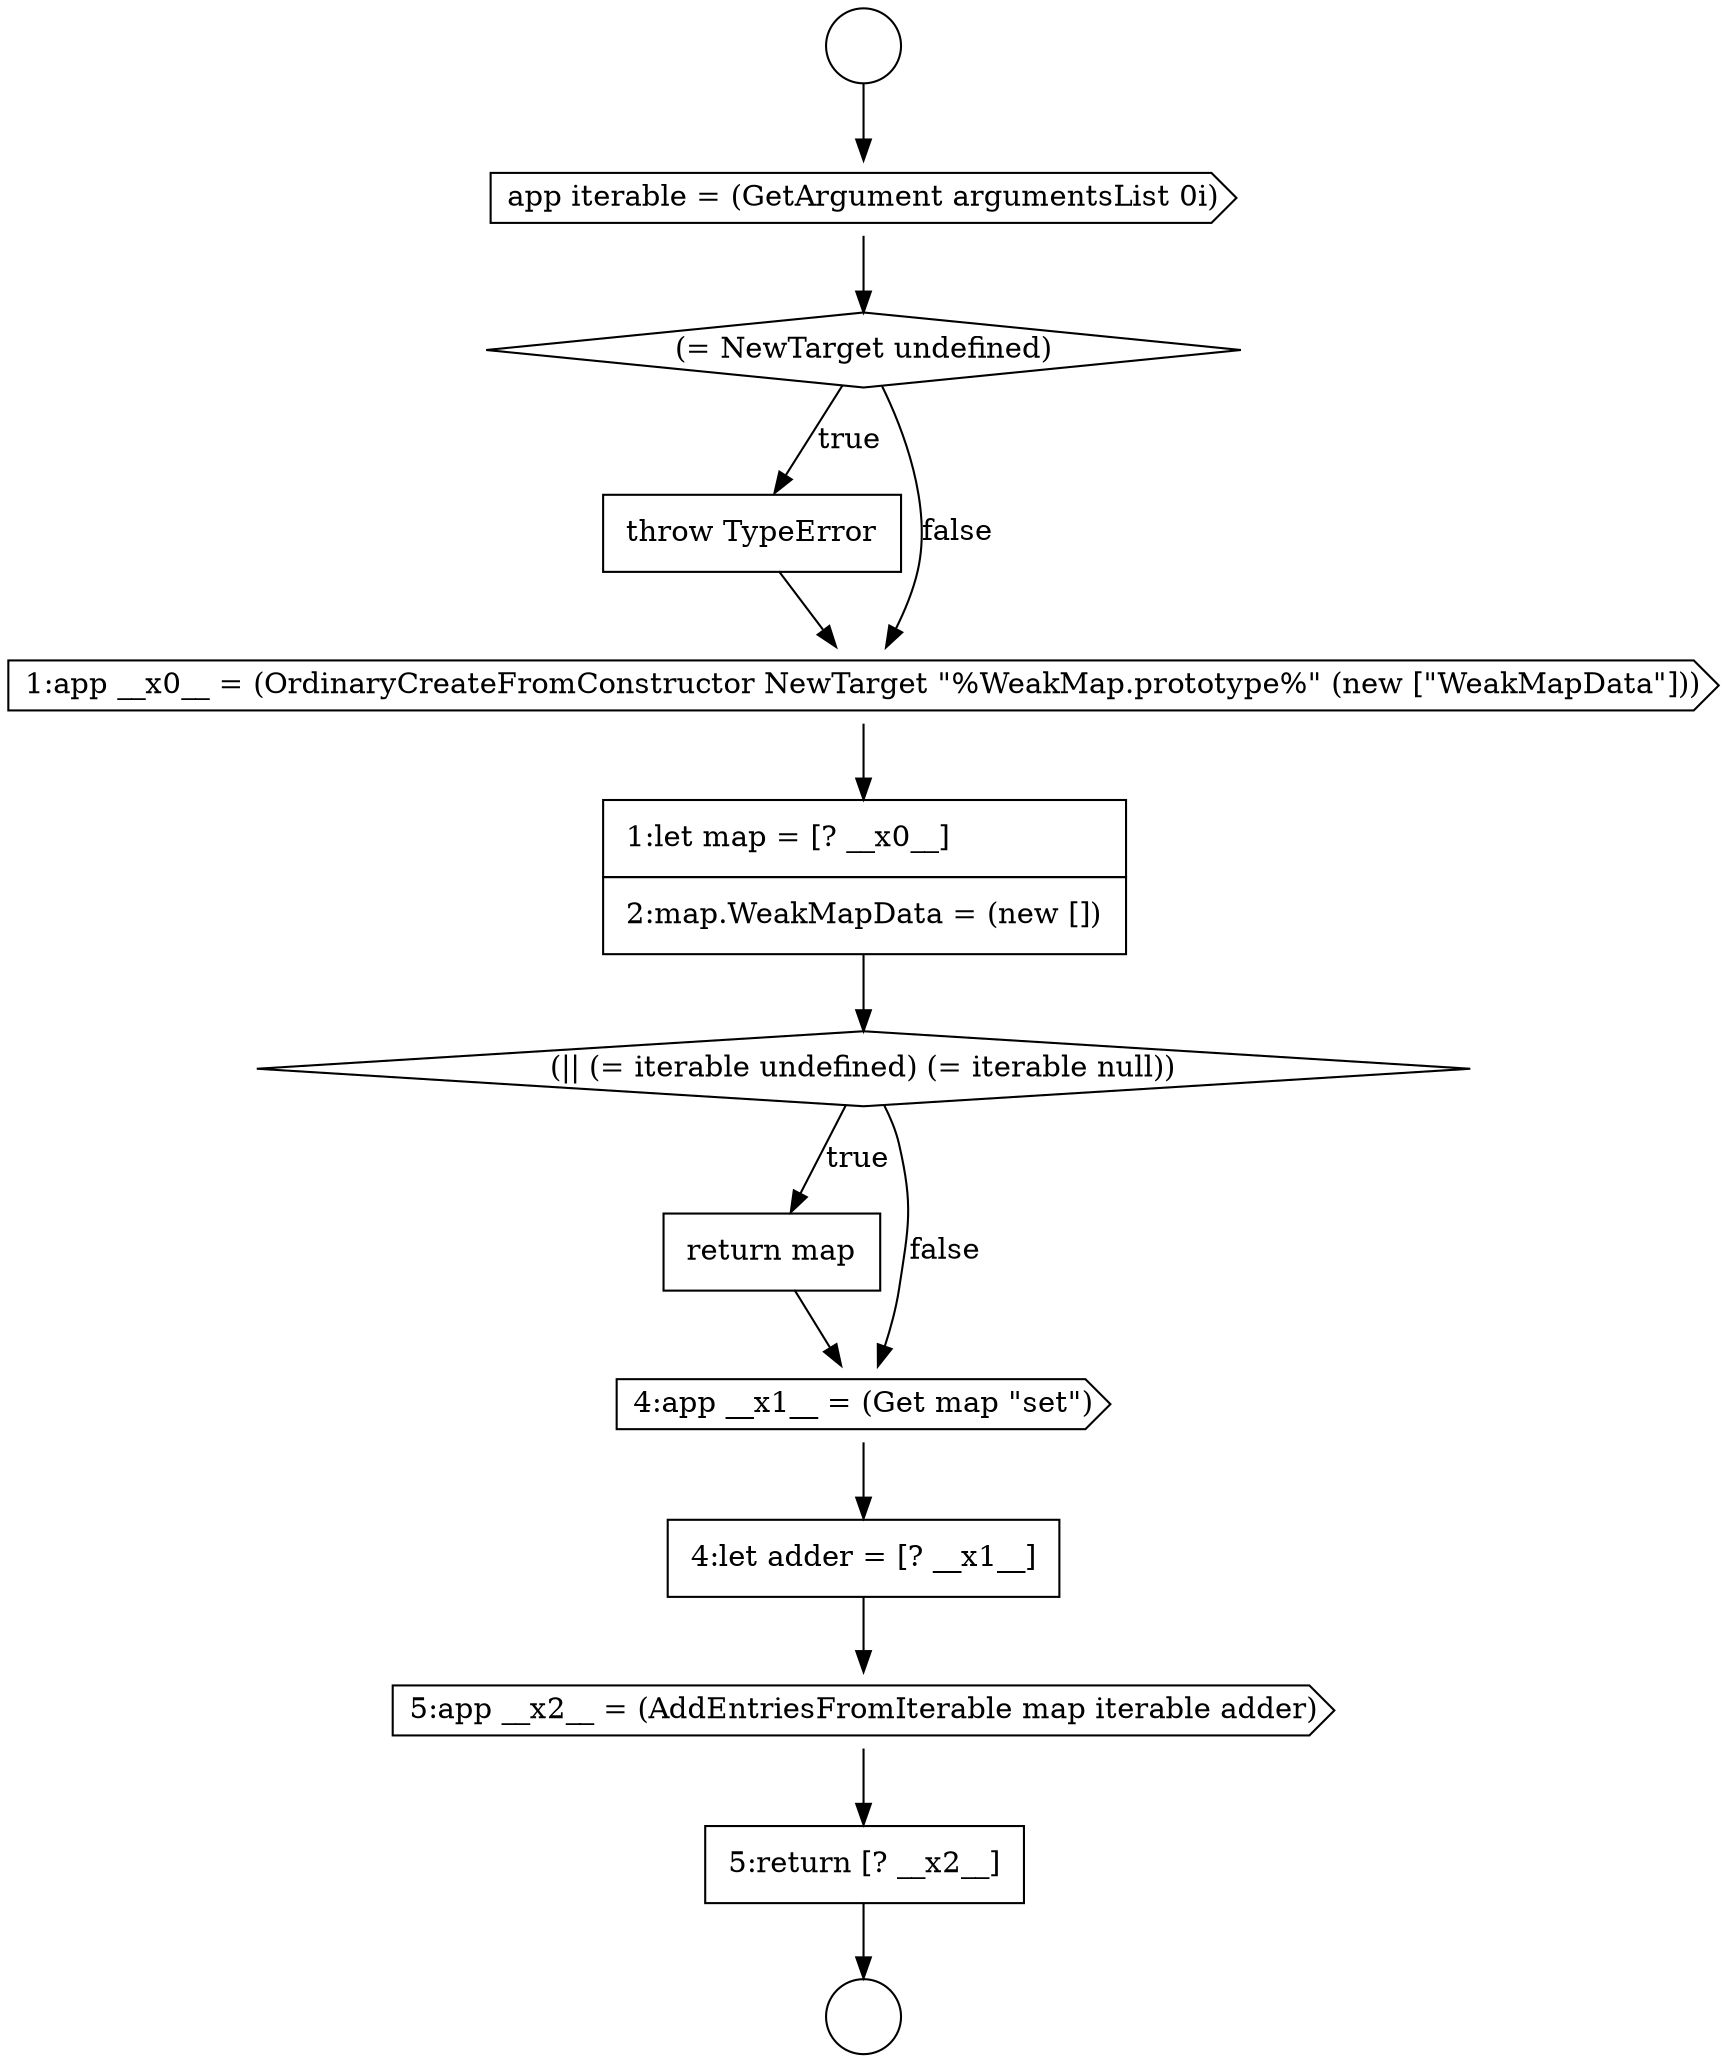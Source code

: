digraph {
  node16745 [shape=none, margin=0, label=<<font color="black">
    <table border="0" cellborder="1" cellspacing="0" cellpadding="10">
      <tr><td align="left">5:return [? __x2__]</td></tr>
    </table>
  </font>> color="black" fillcolor="white" style=filled]
  node16733 [shape=circle label=" " color="black" fillcolor="white" style=filled]
  node16740 [shape=diamond, label=<<font color="black">(|| (= iterable undefined) (= iterable null))</font>> color="black" fillcolor="white" style=filled]
  node16744 [shape=cds, label=<<font color="black">5:app __x2__ = (AddEntriesFromIterable map iterable adder)</font>> color="black" fillcolor="white" style=filled]
  node16736 [shape=diamond, label=<<font color="black">(= NewTarget undefined)</font>> color="black" fillcolor="white" style=filled]
  node16741 [shape=none, margin=0, label=<<font color="black">
    <table border="0" cellborder="1" cellspacing="0" cellpadding="10">
      <tr><td align="left">return map</td></tr>
    </table>
  </font>> color="black" fillcolor="white" style=filled]
  node16737 [shape=none, margin=0, label=<<font color="black">
    <table border="0" cellborder="1" cellspacing="0" cellpadding="10">
      <tr><td align="left">throw TypeError</td></tr>
    </table>
  </font>> color="black" fillcolor="white" style=filled]
  node16735 [shape=cds, label=<<font color="black">app iterable = (GetArgument argumentsList 0i)</font>> color="black" fillcolor="white" style=filled]
  node16742 [shape=cds, label=<<font color="black">4:app __x1__ = (Get map &quot;set&quot;)</font>> color="black" fillcolor="white" style=filled]
  node16738 [shape=cds, label=<<font color="black">1:app __x0__ = (OrdinaryCreateFromConstructor NewTarget &quot;%WeakMap.prototype%&quot; (new [&quot;WeakMapData&quot;]))</font>> color="black" fillcolor="white" style=filled]
  node16743 [shape=none, margin=0, label=<<font color="black">
    <table border="0" cellborder="1" cellspacing="0" cellpadding="10">
      <tr><td align="left">4:let adder = [? __x1__]</td></tr>
    </table>
  </font>> color="black" fillcolor="white" style=filled]
  node16739 [shape=none, margin=0, label=<<font color="black">
    <table border="0" cellborder="1" cellspacing="0" cellpadding="10">
      <tr><td align="left">1:let map = [? __x0__]</td></tr>
      <tr><td align="left">2:map.WeakMapData = (new [])</td></tr>
    </table>
  </font>> color="black" fillcolor="white" style=filled]
  node16734 [shape=circle label=" " color="black" fillcolor="white" style=filled]
  node16736 -> node16737 [label=<<font color="black">true</font>> color="black"]
  node16736 -> node16738 [label=<<font color="black">false</font>> color="black"]
  node16739 -> node16740 [ color="black"]
  node16742 -> node16743 [ color="black"]
  node16735 -> node16736 [ color="black"]
  node16733 -> node16735 [ color="black"]
  node16741 -> node16742 [ color="black"]
  node16738 -> node16739 [ color="black"]
  node16744 -> node16745 [ color="black"]
  node16737 -> node16738 [ color="black"]
  node16743 -> node16744 [ color="black"]
  node16740 -> node16741 [label=<<font color="black">true</font>> color="black"]
  node16740 -> node16742 [label=<<font color="black">false</font>> color="black"]
  node16745 -> node16734 [ color="black"]
}
